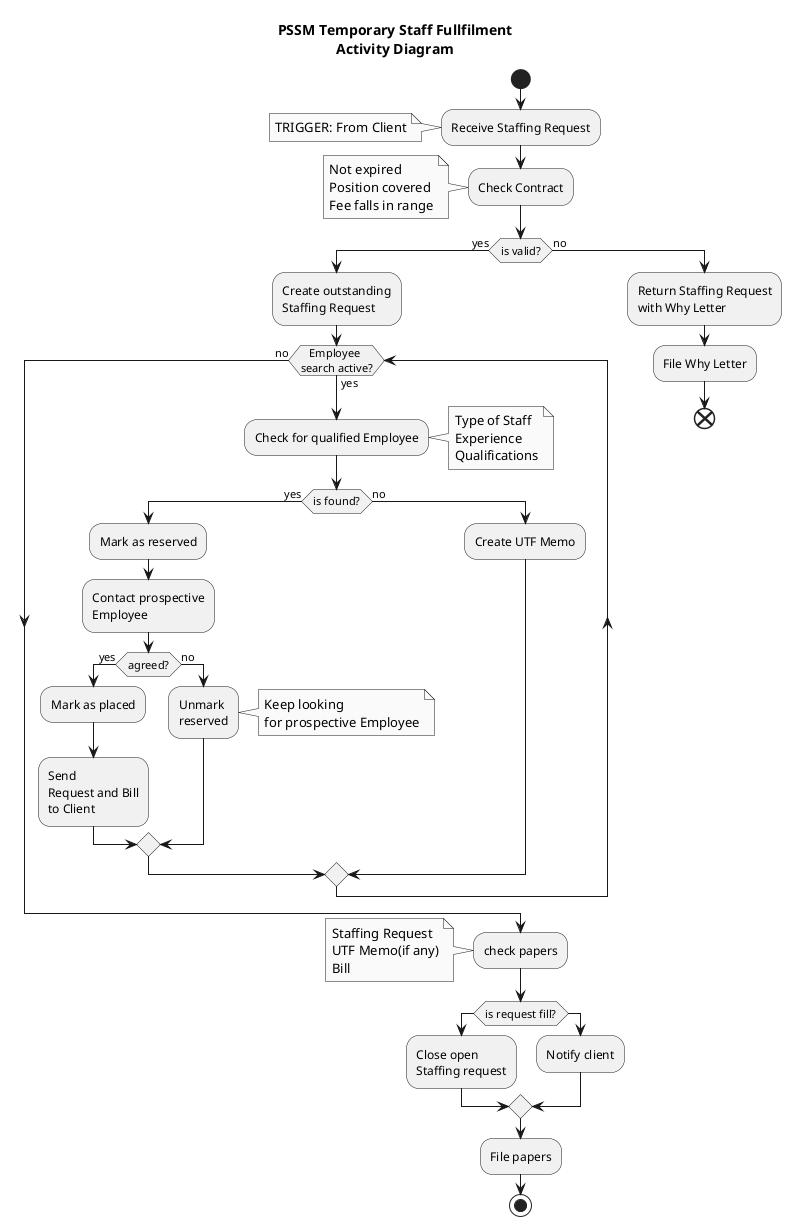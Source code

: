 @startuml
skinparam monochrome true
title PSSM Temporary Staff Fullfilment\nActivity Diagram

start
  :Receive Staffing Request;
note left
  TRIGGER: From Client
end note
:Check Contract;
note left
  Not expired
  Position covered
  Fee falls in range
end note
if (is valid?) then (yes)
  :Create outstanding
  Staffing Request;
  while (   Employee\nsearch active?) is (yes)
    :Check for qualified Employee;
    note right
      Type of Staff
      Experience
      Qualifications
    end note
    if (is found?) then (yes)
      :Mark as reserved;
      :Contact prospective
      Employee;
      if (agreed?) then(yes)
        :Mark as placed;
        :Send
        Request and Bill
        to Client;
      else (no)
          :Unmark
          reserved;
          note right
            Keep looking
            for prospective Employee
          end note
      endif
    else (no)
      :Create UTF Memo;
    endif
  endwhile (no)
else (no)
  :Return Staffing Request\nwith Why Letter;
  :File Why Letter;
  end
endif
:check papers;
note left
  Staffing Request
  UTF Memo(if any)
  Bill
end note
if (is request fill?)
  :Close open
  Staffing request;
else
  :Notify client;
endif
:File papers;
stop

@enduml
